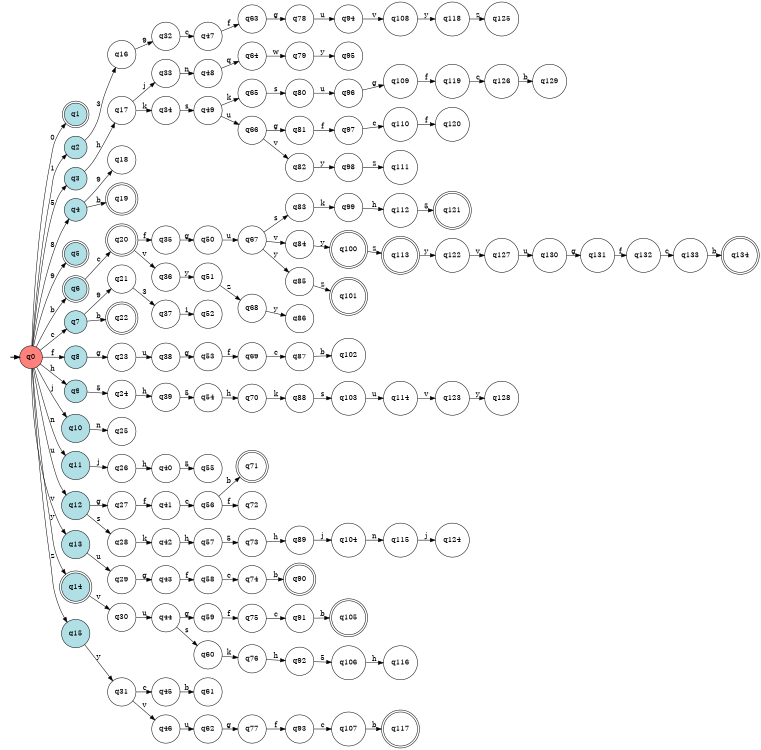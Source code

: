 digraph APTAALF {
__start0 [style = invis, shape = none, label = "", width = 0, height = 0];

rankdir=LR;
size="8,5";

s0 [style="filled", color="black", fillcolor="#ff817b" shape="circle", label="q0"];
s1 [style="rounded,filled", color="black", fillcolor="powderblue" shape="doublecircle", label="q1"];
s2 [style="filled", color="black", fillcolor="powderblue" shape="circle", label="q2"];
s3 [style="filled", color="black", fillcolor="powderblue" shape="circle", label="q3"];
s4 [style="filled", color="black", fillcolor="powderblue" shape="circle", label="q4"];
s5 [style="rounded,filled", color="black", fillcolor="powderblue" shape="doublecircle", label="q5"];
s6 [style="rounded,filled", color="black", fillcolor="powderblue" shape="doublecircle", label="q6"];
s7 [style="filled", color="black", fillcolor="powderblue" shape="circle", label="q7"];
s8 [style="filled", color="black", fillcolor="powderblue" shape="circle", label="q8"];
s9 [style="filled", color="black", fillcolor="powderblue" shape="circle", label="q9"];
s10 [style="filled", color="black", fillcolor="powderblue" shape="circle", label="q10"];
s11 [style="filled", color="black", fillcolor="powderblue" shape="circle", label="q11"];
s12 [style="filled", color="black", fillcolor="powderblue" shape="circle", label="q12"];
s13 [style="filled", color="black", fillcolor="powderblue" shape="circle", label="q13"];
s14 [style="rounded,filled", color="black", fillcolor="powderblue" shape="doublecircle", label="q14"];
s15 [style="filled", color="black", fillcolor="powderblue" shape="circle", label="q15"];
s16 [style="filled", color="black", fillcolor="white" shape="circle", label="q16"];
s17 [style="filled", color="black", fillcolor="white" shape="circle", label="q17"];
s18 [style="filled", color="black", fillcolor="white" shape="circle", label="q18"];
s19 [style="rounded,filled", color="black", fillcolor="white" shape="doublecircle", label="q19"];
s20 [style="rounded,filled", color="black", fillcolor="white" shape="doublecircle", label="q20"];
s21 [style="filled", color="black", fillcolor="white" shape="circle", label="q21"];
s22 [style="rounded,filled", color="black", fillcolor="white" shape="doublecircle", label="q22"];
s23 [style="filled", color="black", fillcolor="white" shape="circle", label="q23"];
s24 [style="filled", color="black", fillcolor="white" shape="circle", label="q24"];
s25 [style="filled", color="black", fillcolor="white" shape="circle", label="q25"];
s26 [style="filled", color="black", fillcolor="white" shape="circle", label="q26"];
s27 [style="filled", color="black", fillcolor="white" shape="circle", label="q27"];
s28 [style="filled", color="black", fillcolor="white" shape="circle", label="q28"];
s29 [style="filled", color="black", fillcolor="white" shape="circle", label="q29"];
s30 [style="filled", color="black", fillcolor="white" shape="circle", label="q30"];
s31 [style="filled", color="black", fillcolor="white" shape="circle", label="q31"];
s32 [style="filled", color="black", fillcolor="white" shape="circle", label="q32"];
s33 [style="filled", color="black", fillcolor="white" shape="circle", label="q33"];
s34 [style="filled", color="black", fillcolor="white" shape="circle", label="q34"];
s35 [style="filled", color="black", fillcolor="white" shape="circle", label="q35"];
s36 [style="filled", color="black", fillcolor="white" shape="circle", label="q36"];
s37 [style="filled", color="black", fillcolor="white" shape="circle", label="q37"];
s38 [style="filled", color="black", fillcolor="white" shape="circle", label="q38"];
s39 [style="filled", color="black", fillcolor="white" shape="circle", label="q39"];
s40 [style="filled", color="black", fillcolor="white" shape="circle", label="q40"];
s41 [style="filled", color="black", fillcolor="white" shape="circle", label="q41"];
s42 [style="filled", color="black", fillcolor="white" shape="circle", label="q42"];
s43 [style="filled", color="black", fillcolor="white" shape="circle", label="q43"];
s44 [style="filled", color="black", fillcolor="white" shape="circle", label="q44"];
s45 [style="filled", color="black", fillcolor="white" shape="circle", label="q45"];
s46 [style="filled", color="black", fillcolor="white" shape="circle", label="q46"];
s47 [style="filled", color="black", fillcolor="white" shape="circle", label="q47"];
s48 [style="filled", color="black", fillcolor="white" shape="circle", label="q48"];
s49 [style="filled", color="black", fillcolor="white" shape="circle", label="q49"];
s50 [style="filled", color="black", fillcolor="white" shape="circle", label="q50"];
s51 [style="filled", color="black", fillcolor="white" shape="circle", label="q51"];
s52 [style="filled", color="black", fillcolor="white" shape="circle", label="q52"];
s53 [style="filled", color="black", fillcolor="white" shape="circle", label="q53"];
s54 [style="filled", color="black", fillcolor="white" shape="circle", label="q54"];
s55 [style="filled", color="black", fillcolor="white" shape="circle", label="q55"];
s56 [style="filled", color="black", fillcolor="white" shape="circle", label="q56"];
s57 [style="filled", color="black", fillcolor="white" shape="circle", label="q57"];
s58 [style="filled", color="black", fillcolor="white" shape="circle", label="q58"];
s59 [style="filled", color="black", fillcolor="white" shape="circle", label="q59"];
s60 [style="filled", color="black", fillcolor="white" shape="circle", label="q60"];
s61 [style="filled", color="black", fillcolor="white" shape="circle", label="q61"];
s62 [style="filled", color="black", fillcolor="white" shape="circle", label="q62"];
s63 [style="filled", color="black", fillcolor="white" shape="circle", label="q63"];
s64 [style="filled", color="black", fillcolor="white" shape="circle", label="q64"];
s65 [style="filled", color="black", fillcolor="white" shape="circle", label="q65"];
s66 [style="filled", color="black", fillcolor="white" shape="circle", label="q66"];
s67 [style="filled", color="black", fillcolor="white" shape="circle", label="q67"];
s68 [style="filled", color="black", fillcolor="white" shape="circle", label="q68"];
s69 [style="filled", color="black", fillcolor="white" shape="circle", label="q69"];
s70 [style="filled", color="black", fillcolor="white" shape="circle", label="q70"];
s71 [style="rounded,filled", color="black", fillcolor="white" shape="doublecircle", label="q71"];
s72 [style="filled", color="black", fillcolor="white" shape="circle", label="q72"];
s73 [style="filled", color="black", fillcolor="white" shape="circle", label="q73"];
s74 [style="filled", color="black", fillcolor="white" shape="circle", label="q74"];
s75 [style="filled", color="black", fillcolor="white" shape="circle", label="q75"];
s76 [style="filled", color="black", fillcolor="white" shape="circle", label="q76"];
s77 [style="filled", color="black", fillcolor="white" shape="circle", label="q77"];
s78 [style="filled", color="black", fillcolor="white" shape="circle", label="q78"];
s79 [style="filled", color="black", fillcolor="white" shape="circle", label="q79"];
s80 [style="filled", color="black", fillcolor="white" shape="circle", label="q80"];
s81 [style="filled", color="black", fillcolor="white" shape="circle", label="q81"];
s82 [style="filled", color="black", fillcolor="white" shape="circle", label="q82"];
s83 [style="filled", color="black", fillcolor="white" shape="circle", label="q83"];
s84 [style="filled", color="black", fillcolor="white" shape="circle", label="q84"];
s85 [style="filled", color="black", fillcolor="white" shape="circle", label="q85"];
s86 [style="filled", color="black", fillcolor="white" shape="circle", label="q86"];
s87 [style="filled", color="black", fillcolor="white" shape="circle", label="q87"];
s88 [style="filled", color="black", fillcolor="white" shape="circle", label="q88"];
s89 [style="filled", color="black", fillcolor="white" shape="circle", label="q89"];
s90 [style="rounded,filled", color="black", fillcolor="white" shape="doublecircle", label="q90"];
s91 [style="filled", color="black", fillcolor="white" shape="circle", label="q91"];
s92 [style="filled", color="black", fillcolor="white" shape="circle", label="q92"];
s93 [style="filled", color="black", fillcolor="white" shape="circle", label="q93"];
s94 [style="filled", color="black", fillcolor="white" shape="circle", label="q94"];
s95 [style="filled", color="black", fillcolor="white" shape="circle", label="q95"];
s96 [style="filled", color="black", fillcolor="white" shape="circle", label="q96"];
s97 [style="filled", color="black", fillcolor="white" shape="circle", label="q97"];
s98 [style="filled", color="black", fillcolor="white" shape="circle", label="q98"];
s99 [style="filled", color="black", fillcolor="white" shape="circle", label="q99"];
s100 [style="rounded,filled", color="black", fillcolor="white" shape="doublecircle", label="q100"];
s101 [style="rounded,filled", color="black", fillcolor="white" shape="doublecircle", label="q101"];
s102 [style="filled", color="black", fillcolor="white" shape="circle", label="q102"];
s103 [style="filled", color="black", fillcolor="white" shape="circle", label="q103"];
s104 [style="filled", color="black", fillcolor="white" shape="circle", label="q104"];
s105 [style="rounded,filled", color="black", fillcolor="white" shape="doublecircle", label="q105"];
s106 [style="filled", color="black", fillcolor="white" shape="circle", label="q106"];
s107 [style="filled", color="black", fillcolor="white" shape="circle", label="q107"];
s108 [style="filled", color="black", fillcolor="white" shape="circle", label="q108"];
s109 [style="filled", color="black", fillcolor="white" shape="circle", label="q109"];
s110 [style="filled", color="black", fillcolor="white" shape="circle", label="q110"];
s111 [style="filled", color="black", fillcolor="white" shape="circle", label="q111"];
s112 [style="filled", color="black", fillcolor="white" shape="circle", label="q112"];
s113 [style="rounded,filled", color="black", fillcolor="white" shape="doublecircle", label="q113"];
s114 [style="filled", color="black", fillcolor="white" shape="circle", label="q114"];
s115 [style="filled", color="black", fillcolor="white" shape="circle", label="q115"];
s116 [style="filled", color="black", fillcolor="white" shape="circle", label="q116"];
s117 [style="rounded,filled", color="black", fillcolor="white" shape="doublecircle", label="q117"];
s118 [style="filled", color="black", fillcolor="white" shape="circle", label="q118"];
s119 [style="filled", color="black", fillcolor="white" shape="circle", label="q119"];
s120 [style="filled", color="black", fillcolor="white" shape="circle", label="q120"];
s121 [style="rounded,filled", color="black", fillcolor="white" shape="doublecircle", label="q121"];
s122 [style="filled", color="black", fillcolor="white" shape="circle", label="q122"];
s123 [style="filled", color="black", fillcolor="white" shape="circle", label="q123"];
s124 [style="filled", color="black", fillcolor="white" shape="circle", label="q124"];
s125 [style="filled", color="black", fillcolor="white" shape="circle", label="q125"];
s126 [style="filled", color="black", fillcolor="white" shape="circle", label="q126"];
s127 [style="filled", color="black", fillcolor="white" shape="circle", label="q127"];
s128 [style="filled", color="black", fillcolor="white" shape="circle", label="q128"];
s129 [style="filled", color="black", fillcolor="white" shape="circle", label="q129"];
s130 [style="filled", color="black", fillcolor="white" shape="circle", label="q130"];
s131 [style="filled", color="black", fillcolor="white" shape="circle", label="q131"];
s132 [style="filled", color="black", fillcolor="white" shape="circle", label="q132"];
s133 [style="filled", color="black", fillcolor="white" shape="circle", label="q133"];
s134 [style="rounded,filled", color="black", fillcolor="white" shape="doublecircle", label="q134"];
subgraph cluster_main { 
	graph [pad=".75", ranksep="0.15", nodesep="0.15"];
	 style=invis; 
	__start0 -> s0 [penwidth=2];
}
s0 -> s1 [label="0"];
s0 -> s2 [label="1"];
s0 -> s3 [label="5"];
s0 -> s4 [label="8"];
s0 -> s5 [label="9"];
s0 -> s6 [label="b"];
s0 -> s7 [label="c"];
s0 -> s8 [label="f"];
s0 -> s9 [label="h"];
s0 -> s10 [label="j"];
s0 -> s11 [label="n"];
s0 -> s12 [label="u"];
s0 -> s13 [label="v"];
s0 -> s14 [label="y"];
s0 -> s15 [label="z"];
s2 -> s16 [label="3"];
s3 -> s17 [label="h"];
s4 -> s18 [label="9"];
s4 -> s19 [label="b"];
s6 -> s20 [label="c"];
s7 -> s21 [label="9"];
s7 -> s22 [label="b"];
s8 -> s23 [label="g"];
s9 -> s24 [label="5"];
s10 -> s25 [label="n"];
s11 -> s26 [label="j"];
s12 -> s27 [label="g"];
s12 -> s28 [label="s"];
s13 -> s29 [label="u"];
s14 -> s30 [label="v"];
s15 -> s31 [label="y"];
s16 -> s32 [label="9"];
s17 -> s33 [label="j"];
s17 -> s34 [label="k"];
s20 -> s35 [label="f"];
s20 -> s36 [label="v"];
s21 -> s37 [label="3"];
s23 -> s38 [label="u"];
s24 -> s39 [label="h"];
s26 -> s40 [label="h"];
s27 -> s41 [label="f"];
s28 -> s42 [label="k"];
s29 -> s43 [label="g"];
s30 -> s44 [label="u"];
s31 -> s45 [label="c"];
s31 -> s46 [label="v"];
s32 -> s47 [label="c"];
s33 -> s48 [label="n"];
s34 -> s49 [label="s"];
s35 -> s50 [label="g"];
s36 -> s51 [label="y"];
s37 -> s52 [label="1"];
s38 -> s53 [label="g"];
s39 -> s54 [label="5"];
s40 -> s55 [label="5"];
s41 -> s56 [label="c"];
s42 -> s57 [label="h"];
s43 -> s58 [label="f"];
s44 -> s59 [label="g"];
s44 -> s60 [label="s"];
s45 -> s61 [label="b"];
s46 -> s62 [label="u"];
s47 -> s63 [label="f"];
s48 -> s64 [label="q"];
s49 -> s65 [label="k"];
s49 -> s66 [label="u"];
s50 -> s67 [label="u"];
s51 -> s68 [label="z"];
s53 -> s69 [label="f"];
s54 -> s70 [label="h"];
s56 -> s71 [label="b"];
s56 -> s72 [label="f"];
s57 -> s73 [label="5"];
s58 -> s74 [label="c"];
s59 -> s75 [label="f"];
s60 -> s76 [label="k"];
s62 -> s77 [label="g"];
s63 -> s78 [label="g"];
s64 -> s79 [label="w"];
s65 -> s80 [label="s"];
s66 -> s81 [label="g"];
s66 -> s82 [label="v"];
s67 -> s83 [label="s"];
s67 -> s84 [label="v"];
s67 -> s85 [label="y"];
s68 -> s86 [label="y"];
s69 -> s87 [label="c"];
s70 -> s88 [label="k"];
s73 -> s89 [label="h"];
s74 -> s90 [label="b"];
s75 -> s91 [label="c"];
s76 -> s92 [label="h"];
s77 -> s93 [label="f"];
s78 -> s94 [label="u"];
s79 -> s95 [label="y"];
s80 -> s96 [label="u"];
s81 -> s97 [label="f"];
s82 -> s98 [label="y"];
s83 -> s99 [label="k"];
s84 -> s100 [label="y"];
s85 -> s101 [label="z"];
s87 -> s102 [label="b"];
s88 -> s103 [label="s"];
s89 -> s104 [label="j"];
s91 -> s105 [label="b"];
s92 -> s106 [label="5"];
s93 -> s107 [label="c"];
s94 -> s108 [label="v"];
s96 -> s109 [label="g"];
s97 -> s110 [label="c"];
s98 -> s111 [label="z"];
s99 -> s112 [label="h"];
s100 -> s113 [label="z"];
s103 -> s114 [label="u"];
s104 -> s115 [label="n"];
s106 -> s116 [label="h"];
s107 -> s117 [label="b"];
s108 -> s118 [label="y"];
s109 -> s119 [label="f"];
s110 -> s120 [label="f"];
s112 -> s121 [label="5"];
s113 -> s122 [label="y"];
s114 -> s123 [label="v"];
s115 -> s124 [label="j"];
s118 -> s125 [label="z"];
s119 -> s126 [label="c"];
s122 -> s127 [label="v"];
s123 -> s128 [label="y"];
s126 -> s129 [label="b"];
s127 -> s130 [label="u"];
s130 -> s131 [label="g"];
s131 -> s132 [label="f"];
s132 -> s133 [label="c"];
s133 -> s134 [label="b"];

}